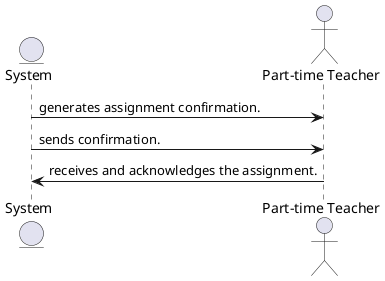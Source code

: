 @startuml
entity System
actor "Part-time Teacher" as PartTimeTeacher
System -> PartTimeTeacher: generates assignment confirmation.
System -> PartTimeTeacher: sends confirmation.
PartTimeTeacher -> System: receives and acknowledges the assignment.
@enduml
